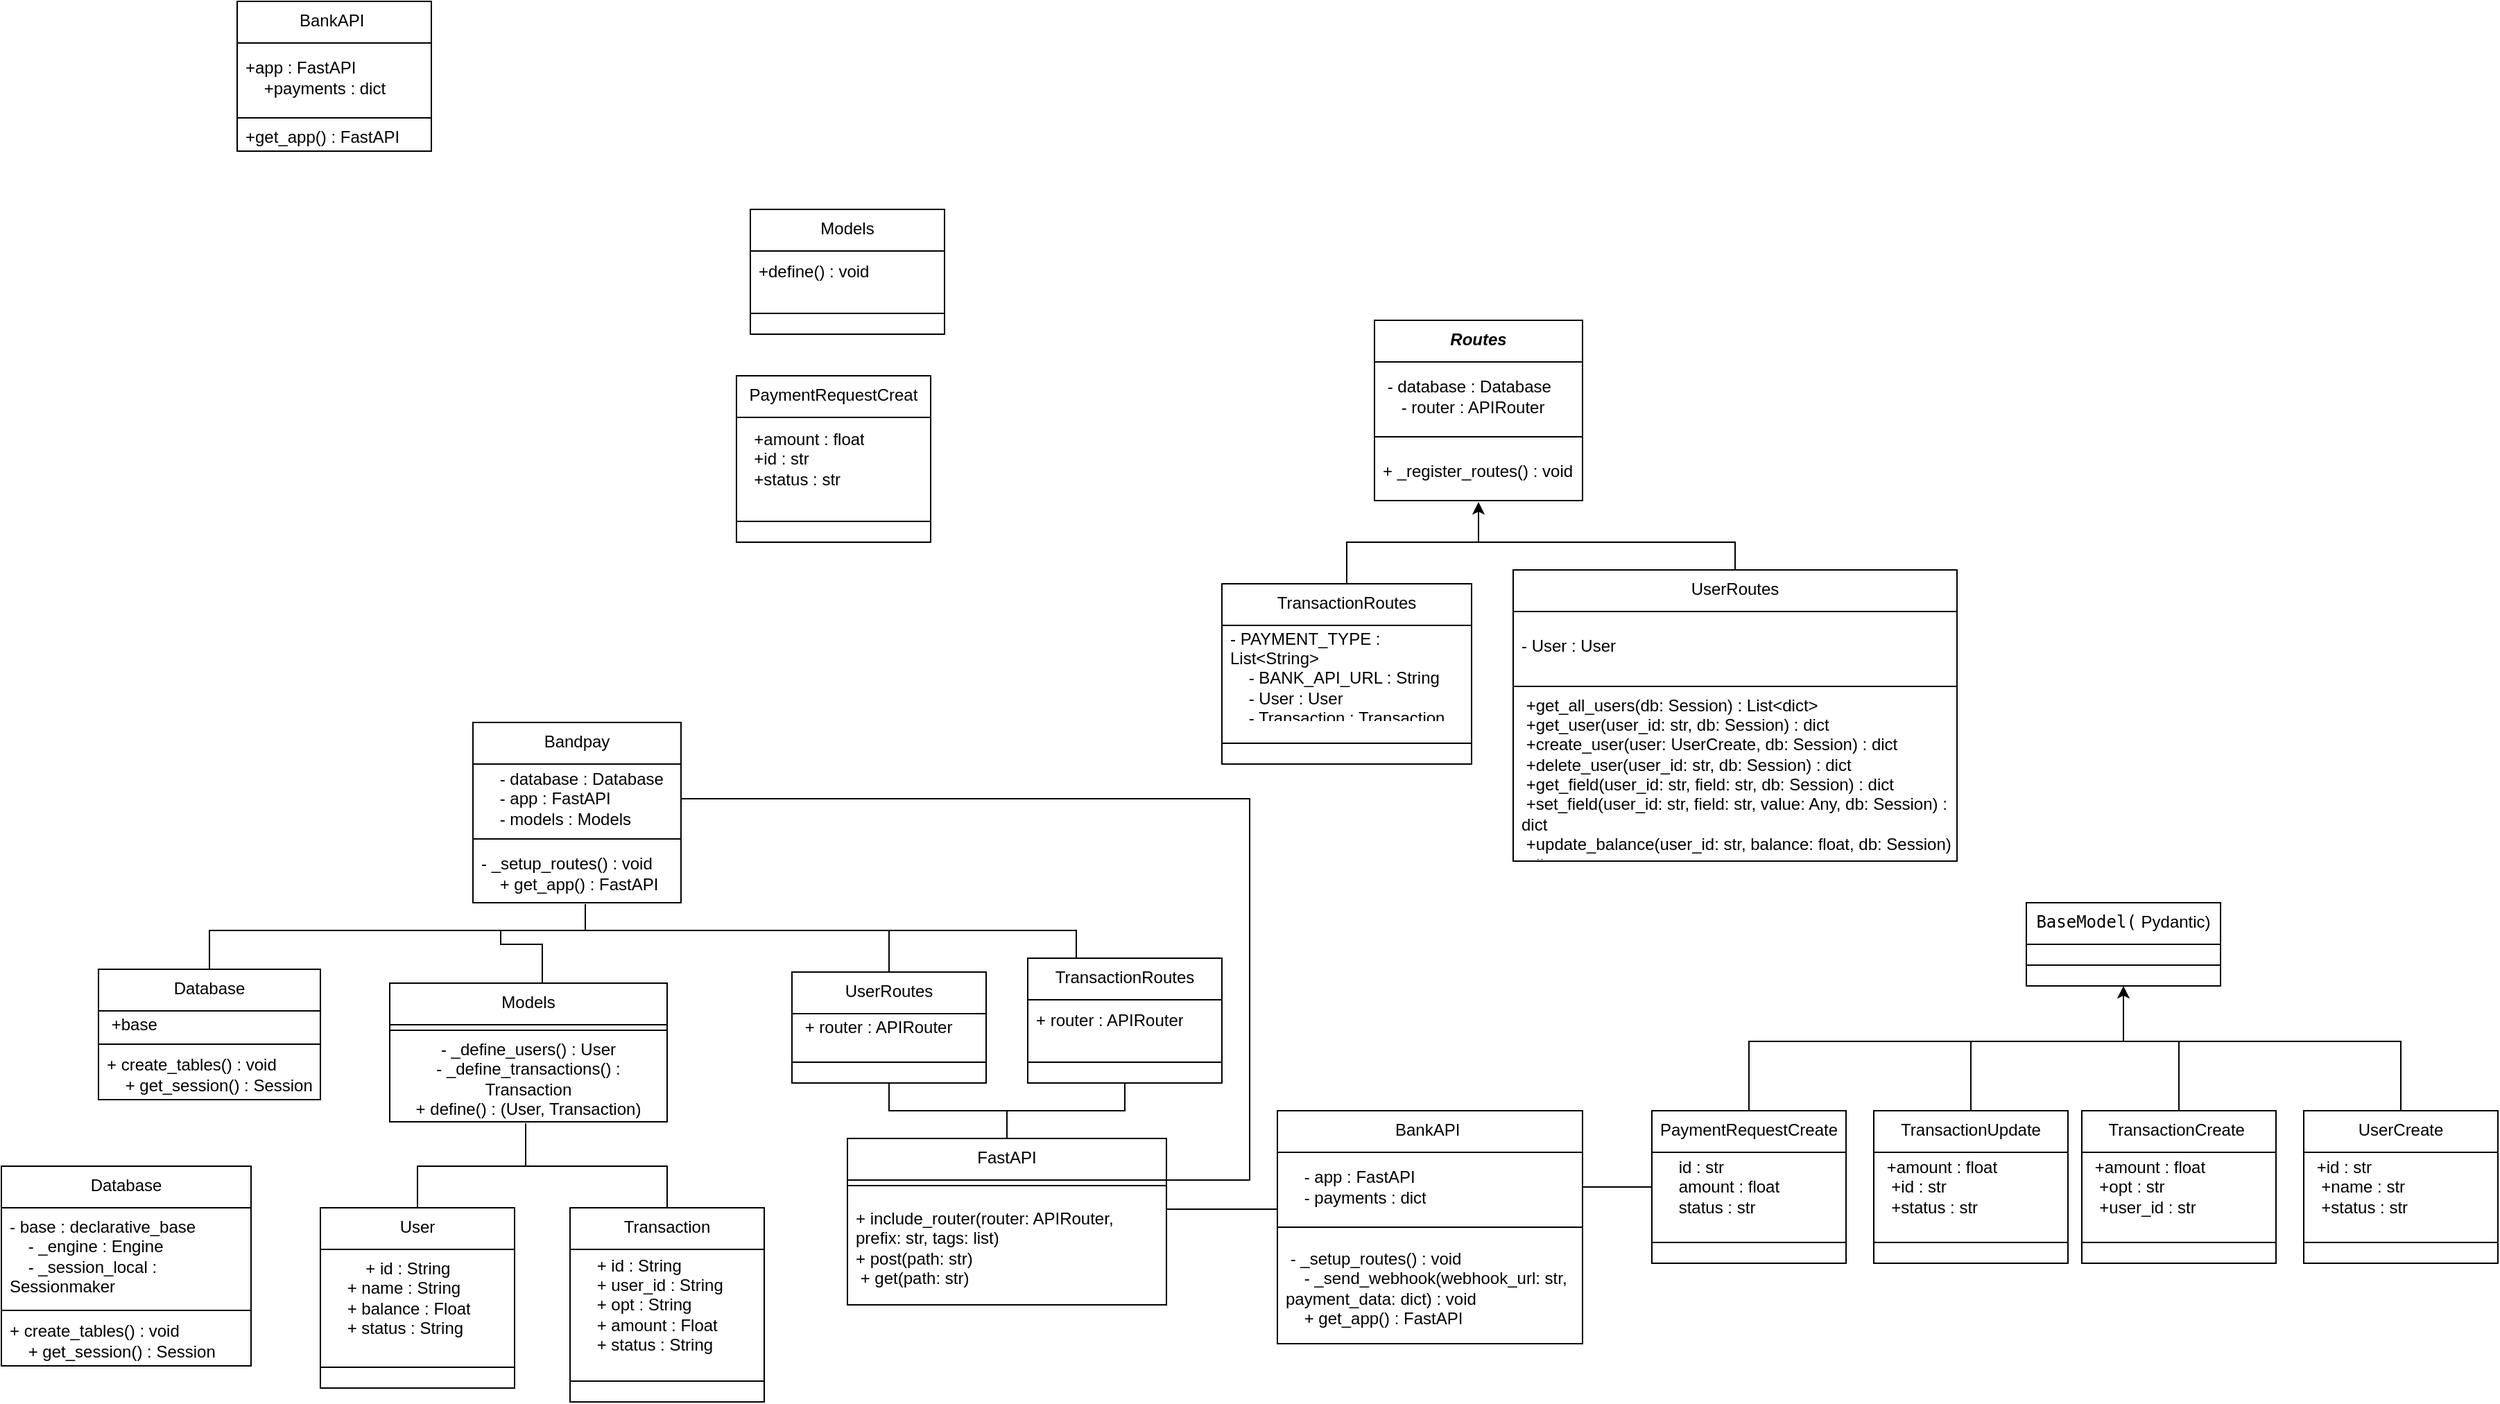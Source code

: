 <mxfile version="26.0.5">
  <diagram name="Page-1" id="Opu10CO68IdQe3Ck3Klx">
    <mxGraphModel dx="1362" dy="765" grid="1" gridSize="10" guides="1" tooltips="1" connect="1" arrows="1" fold="1" page="1" pageScale="1" pageWidth="827" pageHeight="1169" math="0" shadow="0">
      <root>
        <mxCell id="0" />
        <mxCell id="1" parent="0" />
        <mxCell id="pH7Bs4LpN4uAQdPLpX-Y-2" value="Bandpay" style="swimlane;fontStyle=0;align=center;verticalAlign=top;childLayout=stackLayout;horizontal=1;startSize=30;horizontalStack=0;resizeParent=1;resizeParentMax=0;resizeLast=0;collapsible=0;marginBottom=0;html=1;whiteSpace=wrap;" vertex="1" parent="1">
          <mxGeometry x="370" y="610" width="150" height="130" as="geometry" />
        </mxCell>
        <mxCell id="pH7Bs4LpN4uAQdPLpX-Y-3" value="&lt;div&gt;&lt;div&gt;&amp;nbsp; &amp;nbsp; - database : Database&lt;/div&gt;&lt;div&gt;&amp;nbsp; &amp;nbsp; - app : FastAPI&lt;/div&gt;&lt;div&gt;&amp;nbsp; &amp;nbsp; - models : Models&lt;/div&gt;&lt;/div&gt;" style="text;html=1;strokeColor=none;fillColor=none;align=left;verticalAlign=middle;spacingLeft=4;spacingRight=4;overflow=hidden;rotatable=0;points=[[0,0.5],[1,0.5]];portConstraint=eastwest;whiteSpace=wrap;" vertex="1" parent="pH7Bs4LpN4uAQdPLpX-Y-2">
          <mxGeometry y="30" width="150" height="50" as="geometry" />
        </mxCell>
        <mxCell id="pH7Bs4LpN4uAQdPLpX-Y-4" value="" style="line;strokeWidth=1;fillColor=none;align=left;verticalAlign=middle;spacingTop=-1;spacingLeft=3;spacingRight=3;rotatable=0;labelPosition=right;points=[];portConstraint=eastwest;" vertex="1" parent="pH7Bs4LpN4uAQdPLpX-Y-2">
          <mxGeometry y="80" width="150" height="8" as="geometry" />
        </mxCell>
        <mxCell id="pH7Bs4LpN4uAQdPLpX-Y-5" value="&lt;div&gt;- _setup_routes() : void&lt;/div&gt;&lt;div&gt;&amp;nbsp; &amp;nbsp; + get_app() : FastAPI&lt;/div&gt;" style="text;html=1;strokeColor=none;fillColor=none;align=left;verticalAlign=middle;spacingLeft=4;spacingRight=4;overflow=hidden;rotatable=0;points=[[0,0.5],[1,0.5]];portConstraint=eastwest;whiteSpace=wrap;" vertex="1" parent="pH7Bs4LpN4uAQdPLpX-Y-2">
          <mxGeometry y="88" width="150" height="42" as="geometry" />
        </mxCell>
        <mxCell id="pH7Bs4LpN4uAQdPLpX-Y-6" value="Database" style="swimlane;fontStyle=0;align=center;verticalAlign=top;childLayout=stackLayout;horizontal=1;startSize=30;horizontalStack=0;resizeParent=1;resizeParentMax=0;resizeLast=0;collapsible=0;marginBottom=0;html=1;whiteSpace=wrap;" vertex="1" parent="1">
          <mxGeometry x="30" y="930" width="180" height="144" as="geometry" />
        </mxCell>
        <mxCell id="pH7Bs4LpN4uAQdPLpX-Y-7" value="&lt;div&gt;- base : declarative_base&lt;/div&gt;&lt;div&gt;&amp;nbsp; &amp;nbsp; - _engine : Engine&lt;/div&gt;&lt;div&gt;&amp;nbsp; &amp;nbsp; - _session_local : Sessionmaker&lt;/div&gt;" style="text;html=1;strokeColor=none;fillColor=none;align=left;verticalAlign=middle;spacingLeft=4;spacingRight=4;overflow=hidden;rotatable=0;points=[[0,0.5],[1,0.5]];portConstraint=eastwest;whiteSpace=wrap;" vertex="1" parent="pH7Bs4LpN4uAQdPLpX-Y-6">
          <mxGeometry y="30" width="180" height="70" as="geometry" />
        </mxCell>
        <mxCell id="pH7Bs4LpN4uAQdPLpX-Y-8" value="" style="line;strokeWidth=1;fillColor=none;align=left;verticalAlign=middle;spacingTop=-1;spacingLeft=3;spacingRight=3;rotatable=0;labelPosition=right;points=[];portConstraint=eastwest;" vertex="1" parent="pH7Bs4LpN4uAQdPLpX-Y-6">
          <mxGeometry y="100" width="180" height="8" as="geometry" />
        </mxCell>
        <mxCell id="pH7Bs4LpN4uAQdPLpX-Y-9" value="&lt;div&gt;+ create_tables() : void&lt;/div&gt;&lt;div&gt;&amp;nbsp; &amp;nbsp; + get_session() : Session&lt;/div&gt;" style="text;html=1;strokeColor=none;fillColor=none;align=left;verticalAlign=middle;spacingLeft=4;spacingRight=4;overflow=hidden;rotatable=0;points=[[0,0.5],[1,0.5]];portConstraint=eastwest;whiteSpace=wrap;" vertex="1" parent="pH7Bs4LpN4uAQdPLpX-Y-6">
          <mxGeometry y="108" width="180" height="36" as="geometry" />
        </mxCell>
        <mxCell id="pH7Bs4LpN4uAQdPLpX-Y-97" style="edgeStyle=orthogonalEdgeStyle;rounded=0;orthogonalLoop=1;jettySize=auto;html=1;endArrow=none;endFill=0;" edge="1" parent="1" source="pH7Bs4LpN4uAQdPLpX-Y-10">
          <mxGeometry relative="1" as="geometry">
            <mxPoint x="1600" y="840" as="targetPoint" />
            <Array as="points">
              <mxPoint x="1760" y="840" />
            </Array>
          </mxGeometry>
        </mxCell>
        <mxCell id="pH7Bs4LpN4uAQdPLpX-Y-10" value="UserCreate" style="swimlane;fontStyle=0;align=center;verticalAlign=top;childLayout=stackLayout;horizontal=1;startSize=30;horizontalStack=0;resizeParent=1;resizeParentMax=0;resizeLast=0;collapsible=0;marginBottom=0;html=1;whiteSpace=wrap;" vertex="1" parent="1">
          <mxGeometry x="1690" y="890" width="140" height="110" as="geometry" />
        </mxCell>
        <mxCell id="pH7Bs4LpN4uAQdPLpX-Y-11" value="&lt;div&gt;&amp;nbsp;+id : str&lt;/div&gt;&lt;div&gt;&amp;nbsp; +name : str&lt;/div&gt;&lt;div&gt;&amp;nbsp; +status : str&lt;/div&gt;" style="text;html=1;strokeColor=none;fillColor=none;align=left;verticalAlign=middle;spacingLeft=4;spacingRight=4;overflow=hidden;rotatable=0;points=[[0,0.5],[1,0.5]];portConstraint=eastwest;whiteSpace=wrap;" vertex="1" parent="pH7Bs4LpN4uAQdPLpX-Y-10">
          <mxGeometry y="30" width="140" height="50" as="geometry" />
        </mxCell>
        <mxCell id="pH7Bs4LpN4uAQdPLpX-Y-12" value="" style="line;strokeWidth=1;fillColor=none;align=left;verticalAlign=middle;spacingTop=-1;spacingLeft=3;spacingRight=3;rotatable=0;labelPosition=right;points=[];portConstraint=eastwest;" vertex="1" parent="pH7Bs4LpN4uAQdPLpX-Y-10">
          <mxGeometry y="80" width="140" height="30" as="geometry" />
        </mxCell>
        <mxCell id="pH7Bs4LpN4uAQdPLpX-Y-13" value="Models" style="swimlane;fontStyle=0;align=center;verticalAlign=top;childLayout=stackLayout;horizontal=1;startSize=30;horizontalStack=0;resizeParent=1;resizeParentMax=0;resizeLast=0;collapsible=0;marginBottom=0;html=1;whiteSpace=wrap;" vertex="1" parent="1">
          <mxGeometry x="570" y="240" width="140" height="90" as="geometry" />
        </mxCell>
        <mxCell id="pH7Bs4LpN4uAQdPLpX-Y-14" value="+define() : void" style="text;html=1;strokeColor=none;fillColor=none;align=left;verticalAlign=middle;spacingLeft=4;spacingRight=4;overflow=hidden;rotatable=0;points=[[0,0.5],[1,0.5]];portConstraint=eastwest;whiteSpace=wrap;" vertex="1" parent="pH7Bs4LpN4uAQdPLpX-Y-13">
          <mxGeometry y="30" width="140" height="30" as="geometry" />
        </mxCell>
        <mxCell id="pH7Bs4LpN4uAQdPLpX-Y-15" value="" style="line;strokeWidth=1;fillColor=none;align=left;verticalAlign=middle;spacingTop=-1;spacingLeft=3;spacingRight=3;rotatable=0;labelPosition=right;points=[];portConstraint=eastwest;" vertex="1" parent="pH7Bs4LpN4uAQdPLpX-Y-13">
          <mxGeometry y="60" width="140" height="30" as="geometry" />
        </mxCell>
        <mxCell id="pH7Bs4LpN4uAQdPLpX-Y-16" value="BankAPI&amp;nbsp;" style="swimlane;fontStyle=0;align=center;verticalAlign=top;childLayout=stackLayout;horizontal=1;startSize=30;horizontalStack=0;resizeParent=1;resizeParentMax=0;resizeLast=0;collapsible=0;marginBottom=0;html=1;whiteSpace=wrap;" vertex="1" parent="1">
          <mxGeometry x="200" y="90" width="140" height="108" as="geometry" />
        </mxCell>
        <mxCell id="pH7Bs4LpN4uAQdPLpX-Y-17" value="&lt;div&gt;&lt;div&gt;+app : FastAPI&lt;/div&gt;&lt;div&gt;&amp;nbsp; &amp;nbsp; +payments : dict&lt;/div&gt;&lt;/div&gt;" style="text;html=1;strokeColor=none;fillColor=none;align=left;verticalAlign=middle;spacingLeft=4;spacingRight=4;overflow=hidden;rotatable=0;points=[[0,0.5],[1,0.5]];portConstraint=eastwest;whiteSpace=wrap;" vertex="1" parent="pH7Bs4LpN4uAQdPLpX-Y-16">
          <mxGeometry y="30" width="140" height="50" as="geometry" />
        </mxCell>
        <mxCell id="pH7Bs4LpN4uAQdPLpX-Y-18" value="" style="line;strokeWidth=1;fillColor=none;align=left;verticalAlign=middle;spacingTop=-1;spacingLeft=3;spacingRight=3;rotatable=0;labelPosition=right;points=[];portConstraint=eastwest;" vertex="1" parent="pH7Bs4LpN4uAQdPLpX-Y-16">
          <mxGeometry y="80" width="140" height="8" as="geometry" />
        </mxCell>
        <mxCell id="pH7Bs4LpN4uAQdPLpX-Y-19" value="+get_app() : FastAPI" style="text;html=1;strokeColor=none;fillColor=none;align=left;verticalAlign=middle;spacingLeft=4;spacingRight=4;overflow=hidden;rotatable=0;points=[[0,0.5],[1,0.5]];portConstraint=eastwest;whiteSpace=wrap;" vertex="1" parent="pH7Bs4LpN4uAQdPLpX-Y-16">
          <mxGeometry y="88" width="140" height="20" as="geometry" />
        </mxCell>
        <mxCell id="pH7Bs4LpN4uAQdPLpX-Y-23" value="TransactionRoutes" style="swimlane;fontStyle=0;align=center;verticalAlign=top;childLayout=stackLayout;horizontal=1;startSize=30;horizontalStack=0;resizeParent=1;resizeParentMax=0;resizeLast=0;collapsible=0;marginBottom=0;html=1;whiteSpace=wrap;" vertex="1" parent="1">
          <mxGeometry x="910" y="510" width="180" height="130" as="geometry" />
        </mxCell>
        <mxCell id="pH7Bs4LpN4uAQdPLpX-Y-24" value="&lt;div&gt;- PAYMENT_TYPE : List&amp;lt;String&amp;gt;&lt;/div&gt;&lt;div&gt;&amp;nbsp; &amp;nbsp; - BANK_API_URL : String&lt;/div&gt;&lt;div&gt;&amp;nbsp; &amp;nbsp; - User : User&lt;/div&gt;&lt;div&gt;&amp;nbsp; &amp;nbsp; - Transaction : Transaction&lt;/div&gt;" style="text;html=1;strokeColor=none;fillColor=none;align=left;verticalAlign=middle;spacingLeft=4;spacingRight=4;overflow=hidden;rotatable=0;points=[[0,0.5],[1,0.5]];portConstraint=eastwest;whiteSpace=wrap;" vertex="1" parent="pH7Bs4LpN4uAQdPLpX-Y-23">
          <mxGeometry y="30" width="180" height="70" as="geometry" />
        </mxCell>
        <mxCell id="pH7Bs4LpN4uAQdPLpX-Y-25" value="" style="line;strokeWidth=1;fillColor=none;align=left;verticalAlign=middle;spacingTop=-1;spacingLeft=3;spacingRight=3;rotatable=0;labelPosition=right;points=[];portConstraint=eastwest;" vertex="1" parent="pH7Bs4LpN4uAQdPLpX-Y-23">
          <mxGeometry y="100" width="180" height="30" as="geometry" />
        </mxCell>
        <mxCell id="pH7Bs4LpN4uAQdPLpX-Y-29" value="PaymentRequestCreat" style="swimlane;fontStyle=0;align=center;verticalAlign=top;childLayout=stackLayout;horizontal=1;startSize=30;horizontalStack=0;resizeParent=1;resizeParentMax=0;resizeLast=0;collapsible=0;marginBottom=0;html=1;whiteSpace=wrap;" vertex="1" parent="1">
          <mxGeometry x="560" y="360" width="140" height="120" as="geometry" />
        </mxCell>
        <mxCell id="pH7Bs4LpN4uAQdPLpX-Y-30" value="&lt;div&gt;&amp;nbsp; +amount : float&lt;/div&gt;&lt;div&gt;&amp;nbsp; +id : str&lt;/div&gt;&lt;div&gt;&amp;nbsp; +status : str&lt;/div&gt;" style="text;html=1;strokeColor=none;fillColor=none;align=left;verticalAlign=middle;spacingLeft=4;spacingRight=4;overflow=hidden;rotatable=0;points=[[0,0.5],[1,0.5]];portConstraint=eastwest;whiteSpace=wrap;" vertex="1" parent="pH7Bs4LpN4uAQdPLpX-Y-29">
          <mxGeometry y="30" width="140" height="60" as="geometry" />
        </mxCell>
        <mxCell id="pH7Bs4LpN4uAQdPLpX-Y-31" value="" style="line;strokeWidth=1;fillColor=none;align=left;verticalAlign=middle;spacingTop=-1;spacingLeft=3;spacingRight=3;rotatable=0;labelPosition=right;points=[];portConstraint=eastwest;" vertex="1" parent="pH7Bs4LpN4uAQdPLpX-Y-29">
          <mxGeometry y="90" width="140" height="30" as="geometry" />
        </mxCell>
        <mxCell id="pH7Bs4LpN4uAQdPLpX-Y-100" style="edgeStyle=orthogonalEdgeStyle;rounded=0;orthogonalLoop=1;jettySize=auto;html=1;endArrow=none;endFill=0;exitX=0.5;exitY=0;exitDx=0;exitDy=0;" edge="1" parent="1" source="pH7Bs4LpN4uAQdPLpX-Y-32">
          <mxGeometry relative="1" as="geometry">
            <mxPoint x="400" y="930" as="targetPoint" />
            <Array as="points">
              <mxPoint x="510" y="930" />
            </Array>
          </mxGeometry>
        </mxCell>
        <mxCell id="pH7Bs4LpN4uAQdPLpX-Y-32" value="Transaction" style="swimlane;fontStyle=0;align=center;verticalAlign=top;childLayout=stackLayout;horizontal=1;startSize=30;horizontalStack=0;resizeParent=1;resizeParentMax=0;resizeLast=0;collapsible=0;marginBottom=0;html=1;whiteSpace=wrap;" vertex="1" parent="1">
          <mxGeometry x="440" y="960" width="140" height="140" as="geometry" />
        </mxCell>
        <mxCell id="pH7Bs4LpN4uAQdPLpX-Y-33" value="&lt;div&gt;&amp;nbsp; &amp;nbsp; + id : String&lt;/div&gt;&lt;div&gt;&amp;nbsp; &amp;nbsp; + user_id : String&lt;/div&gt;&lt;div&gt;&amp;nbsp; &amp;nbsp; + opt : String&lt;/div&gt;&lt;div&gt;&amp;nbsp; &amp;nbsp; + amount : Float&lt;/div&gt;&lt;div&gt;&amp;nbsp; &amp;nbsp; + status : String&lt;/div&gt;" style="text;html=1;strokeColor=none;fillColor=none;align=left;verticalAlign=middle;spacingLeft=4;spacingRight=4;overflow=hidden;rotatable=0;points=[[0,0.5],[1,0.5]];portConstraint=eastwest;whiteSpace=wrap;" vertex="1" parent="pH7Bs4LpN4uAQdPLpX-Y-32">
          <mxGeometry y="30" width="140" height="80" as="geometry" />
        </mxCell>
        <mxCell id="pH7Bs4LpN4uAQdPLpX-Y-34" value="" style="line;strokeWidth=1;fillColor=none;align=left;verticalAlign=middle;spacingTop=-1;spacingLeft=3;spacingRight=3;rotatable=0;labelPosition=right;points=[];portConstraint=eastwest;" vertex="1" parent="pH7Bs4LpN4uAQdPLpX-Y-32">
          <mxGeometry y="110" width="140" height="30" as="geometry" />
        </mxCell>
        <mxCell id="pH7Bs4LpN4uAQdPLpX-Y-96" style="edgeStyle=orthogonalEdgeStyle;rounded=0;orthogonalLoop=1;jettySize=auto;html=1;endArrow=none;endFill=0;" edge="1" parent="1" source="pH7Bs4LpN4uAQdPLpX-Y-35">
          <mxGeometry relative="1" as="geometry">
            <mxPoint x="1560" y="840" as="targetPoint" />
            <Array as="points">
              <mxPoint x="1600" y="840" />
              <mxPoint x="1550" y="840" />
            </Array>
          </mxGeometry>
        </mxCell>
        <mxCell id="pH7Bs4LpN4uAQdPLpX-Y-35" value="TransactionCreate&amp;nbsp;" style="swimlane;fontStyle=0;align=center;verticalAlign=top;childLayout=stackLayout;horizontal=1;startSize=30;horizontalStack=0;resizeParent=1;resizeParentMax=0;resizeLast=0;collapsible=0;marginBottom=0;html=1;whiteSpace=wrap;" vertex="1" parent="1">
          <mxGeometry x="1530" y="890" width="140" height="110" as="geometry" />
        </mxCell>
        <mxCell id="pH7Bs4LpN4uAQdPLpX-Y-36" value="&lt;div&gt;&amp;nbsp;+amount : float&lt;/div&gt;&lt;div&gt;&amp;nbsp; +opt : str&lt;/div&gt;&lt;div&gt;&amp;nbsp; +user_id : str&lt;/div&gt;" style="text;html=1;strokeColor=none;fillColor=none;align=left;verticalAlign=middle;spacingLeft=4;spacingRight=4;overflow=hidden;rotatable=0;points=[[0,0.5],[1,0.5]];portConstraint=eastwest;whiteSpace=wrap;" vertex="1" parent="pH7Bs4LpN4uAQdPLpX-Y-35">
          <mxGeometry y="30" width="140" height="50" as="geometry" />
        </mxCell>
        <mxCell id="pH7Bs4LpN4uAQdPLpX-Y-37" value="" style="line;strokeWidth=1;fillColor=none;align=left;verticalAlign=middle;spacingTop=-1;spacingLeft=3;spacingRight=3;rotatable=0;labelPosition=right;points=[];portConstraint=eastwest;" vertex="1" parent="pH7Bs4LpN4uAQdPLpX-Y-35">
          <mxGeometry y="80" width="140" height="30" as="geometry" />
        </mxCell>
        <mxCell id="pH7Bs4LpN4uAQdPLpX-Y-98" style="edgeStyle=orthogonalEdgeStyle;rounded=0;orthogonalLoop=1;jettySize=auto;html=1;exitX=0.5;exitY=0;exitDx=0;exitDy=0;endArrow=none;endFill=0;" edge="1" parent="1" source="pH7Bs4LpN4uAQdPLpX-Y-38">
          <mxGeometry relative="1" as="geometry">
            <mxPoint x="1450" y="840" as="targetPoint" />
          </mxGeometry>
        </mxCell>
        <mxCell id="pH7Bs4LpN4uAQdPLpX-Y-38" value="TransactionUpdate" style="swimlane;fontStyle=0;align=center;verticalAlign=top;childLayout=stackLayout;horizontal=1;startSize=30;horizontalStack=0;resizeParent=1;resizeParentMax=0;resizeLast=0;collapsible=0;marginBottom=0;html=1;whiteSpace=wrap;" vertex="1" parent="1">
          <mxGeometry x="1380" y="890" width="140" height="110" as="geometry" />
        </mxCell>
        <mxCell id="pH7Bs4LpN4uAQdPLpX-Y-39" value="&lt;div&gt;&amp;nbsp;+amount : float&lt;/div&gt;&lt;div&gt;&amp;nbsp; +id : str&lt;/div&gt;&lt;div&gt;&amp;nbsp; +status : str&lt;/div&gt;" style="text;html=1;strokeColor=none;fillColor=none;align=left;verticalAlign=middle;spacingLeft=4;spacingRight=4;overflow=hidden;rotatable=0;points=[[0,0.5],[1,0.5]];portConstraint=eastwest;whiteSpace=wrap;" vertex="1" parent="pH7Bs4LpN4uAQdPLpX-Y-38">
          <mxGeometry y="30" width="140" height="50" as="geometry" />
        </mxCell>
        <mxCell id="pH7Bs4LpN4uAQdPLpX-Y-40" value="" style="line;strokeWidth=1;fillColor=none;align=left;verticalAlign=middle;spacingTop=-1;spacingLeft=3;spacingRight=3;rotatable=0;labelPosition=right;points=[];portConstraint=eastwest;" vertex="1" parent="pH7Bs4LpN4uAQdPLpX-Y-38">
          <mxGeometry y="80" width="140" height="30" as="geometry" />
        </mxCell>
        <mxCell id="pH7Bs4LpN4uAQdPLpX-Y-41" value="User" style="swimlane;fontStyle=0;align=center;verticalAlign=top;childLayout=stackLayout;horizontal=1;startSize=30;horizontalStack=0;resizeParent=1;resizeParentMax=0;resizeLast=0;collapsible=0;marginBottom=0;html=1;whiteSpace=wrap;" vertex="1" parent="1">
          <mxGeometry x="260" y="960" width="140" height="130" as="geometry" />
        </mxCell>
        <mxCell id="pH7Bs4LpN4uAQdPLpX-Y-42" value="&lt;div&gt;&amp;nbsp;&lt;span style=&quot;white-space: pre;&quot;&gt;&#x9;&lt;/span&gt;+ id : String&lt;/div&gt;&lt;div&gt;&amp;nbsp; &amp;nbsp; + name : String&lt;/div&gt;&lt;div&gt;&amp;nbsp; &amp;nbsp; + balance : Float&lt;/div&gt;&lt;div&gt;&amp;nbsp; &amp;nbsp; + status : String&lt;/div&gt;" style="text;html=1;strokeColor=none;fillColor=none;align=left;verticalAlign=middle;spacingLeft=4;spacingRight=4;overflow=hidden;rotatable=0;points=[[0,0.5],[1,0.5]];portConstraint=eastwest;whiteSpace=wrap;" vertex="1" parent="pH7Bs4LpN4uAQdPLpX-Y-41">
          <mxGeometry y="30" width="140" height="70" as="geometry" />
        </mxCell>
        <mxCell id="pH7Bs4LpN4uAQdPLpX-Y-43" value="" style="line;strokeWidth=1;fillColor=none;align=left;verticalAlign=middle;spacingTop=-1;spacingLeft=3;spacingRight=3;rotatable=0;labelPosition=right;points=[];portConstraint=eastwest;" vertex="1" parent="pH7Bs4LpN4uAQdPLpX-Y-41">
          <mxGeometry y="100" width="140" height="30" as="geometry" />
        </mxCell>
        <mxCell id="pH7Bs4LpN4uAQdPLpX-Y-44" value="Database" style="swimlane;fontStyle=0;align=center;verticalAlign=top;childLayout=stackLayout;horizontal=1;startSize=30;horizontalStack=0;resizeParent=1;resizeParentMax=0;resizeLast=0;collapsible=0;marginBottom=0;html=1;whiteSpace=wrap;" vertex="1" parent="1">
          <mxGeometry x="100" y="788" width="160" height="94" as="geometry" />
        </mxCell>
        <mxCell id="pH7Bs4LpN4uAQdPLpX-Y-45" value="&lt;div&gt;&lt;div&gt;&amp;nbsp;+base&lt;/div&gt;&lt;div&gt;&amp;nbsp;&amp;nbsp;&lt;/div&gt;&lt;/div&gt;" style="text;html=1;strokeColor=none;fillColor=none;align=left;verticalAlign=middle;spacingLeft=4;spacingRight=4;overflow=hidden;rotatable=0;points=[[0,0.5],[1,0.5]];portConstraint=eastwest;whiteSpace=wrap;" vertex="1" parent="pH7Bs4LpN4uAQdPLpX-Y-44">
          <mxGeometry y="30" width="160" height="20" as="geometry" />
        </mxCell>
        <mxCell id="pH7Bs4LpN4uAQdPLpX-Y-46" value="" style="line;strokeWidth=1;fillColor=none;align=left;verticalAlign=middle;spacingTop=-1;spacingLeft=3;spacingRight=3;rotatable=0;labelPosition=right;points=[];portConstraint=eastwest;" vertex="1" parent="pH7Bs4LpN4uAQdPLpX-Y-44">
          <mxGeometry y="50" width="160" height="8" as="geometry" />
        </mxCell>
        <mxCell id="pH7Bs4LpN4uAQdPLpX-Y-47" value="&lt;div&gt;+ create_tables() : void&lt;/div&gt;&lt;div&gt;&amp;nbsp; &amp;nbsp; + get_session() : Session&lt;/div&gt;" style="text;html=1;strokeColor=none;fillColor=none;align=left;verticalAlign=middle;spacingLeft=4;spacingRight=4;overflow=hidden;rotatable=0;points=[[0,0.5],[1,0.5]];portConstraint=eastwest;whiteSpace=wrap;" vertex="1" parent="pH7Bs4LpN4uAQdPLpX-Y-44">
          <mxGeometry y="58" width="160" height="36" as="geometry" />
        </mxCell>
        <mxCell id="pH7Bs4LpN4uAQdPLpX-Y-75" style="edgeStyle=orthogonalEdgeStyle;rounded=0;orthogonalLoop=1;jettySize=auto;html=1;exitX=0.5;exitY=1;exitDx=0;exitDy=0;entryX=0.5;entryY=0;entryDx=0;entryDy=0;endArrow=none;endFill=0;" edge="1" parent="1" source="pH7Bs4LpN4uAQdPLpX-Y-54" target="pH7Bs4LpN4uAQdPLpX-Y-60">
          <mxGeometry relative="1" as="geometry" />
        </mxCell>
        <mxCell id="pH7Bs4LpN4uAQdPLpX-Y-54" value="UserRoutes" style="swimlane;fontStyle=0;align=center;verticalAlign=top;childLayout=stackLayout;horizontal=1;startSize=30;horizontalStack=0;resizeParent=1;resizeParentMax=0;resizeLast=0;collapsible=0;marginBottom=0;html=1;whiteSpace=wrap;" vertex="1" parent="1">
          <mxGeometry x="600" y="790" width="140" height="80" as="geometry" />
        </mxCell>
        <mxCell id="pH7Bs4LpN4uAQdPLpX-Y-55" value="&amp;nbsp;+ router : APIRouter" style="text;html=1;strokeColor=none;fillColor=none;align=left;verticalAlign=middle;spacingLeft=4;spacingRight=4;overflow=hidden;rotatable=0;points=[[0,0.5],[1,0.5]];portConstraint=eastwest;whiteSpace=wrap;" vertex="1" parent="pH7Bs4LpN4uAQdPLpX-Y-54">
          <mxGeometry y="30" width="140" height="20" as="geometry" />
        </mxCell>
        <mxCell id="pH7Bs4LpN4uAQdPLpX-Y-56" value="" style="line;strokeWidth=1;fillColor=none;align=left;verticalAlign=middle;spacingTop=-1;spacingLeft=3;spacingRight=3;rotatable=0;labelPosition=right;points=[];portConstraint=eastwest;" vertex="1" parent="pH7Bs4LpN4uAQdPLpX-Y-54">
          <mxGeometry y="50" width="140" height="30" as="geometry" />
        </mxCell>
        <mxCell id="pH7Bs4LpN4uAQdPLpX-Y-74" style="edgeStyle=orthogonalEdgeStyle;rounded=0;orthogonalLoop=1;jettySize=auto;html=1;exitX=0.5;exitY=1;exitDx=0;exitDy=0;entryX=0.5;entryY=0;entryDx=0;entryDy=0;endArrow=none;endFill=0;" edge="1" parent="1" source="pH7Bs4LpN4uAQdPLpX-Y-57" target="pH7Bs4LpN4uAQdPLpX-Y-60">
          <mxGeometry relative="1" as="geometry" />
        </mxCell>
        <mxCell id="pH7Bs4LpN4uAQdPLpX-Y-77" style="edgeStyle=orthogonalEdgeStyle;rounded=0;orthogonalLoop=1;jettySize=auto;html=1;exitX=0.25;exitY=0;exitDx=0;exitDy=0;endArrow=none;endFill=0;" edge="1" parent="1" source="pH7Bs4LpN4uAQdPLpX-Y-57">
          <mxGeometry relative="1" as="geometry">
            <mxPoint x="670" y="760" as="targetPoint" />
            <Array as="points">
              <mxPoint x="805" y="760" />
            </Array>
          </mxGeometry>
        </mxCell>
        <mxCell id="pH7Bs4LpN4uAQdPLpX-Y-57" value="TransactionRoutes" style="swimlane;fontStyle=0;align=center;verticalAlign=top;childLayout=stackLayout;horizontal=1;startSize=30;horizontalStack=0;resizeParent=1;resizeParentMax=0;resizeLast=0;collapsible=0;marginBottom=0;html=1;whiteSpace=wrap;" vertex="1" parent="1">
          <mxGeometry x="770" y="780" width="140" height="90" as="geometry" />
        </mxCell>
        <mxCell id="pH7Bs4LpN4uAQdPLpX-Y-58" value="+ router : APIRouter" style="text;html=1;strokeColor=none;fillColor=none;align=left;verticalAlign=middle;spacingLeft=4;spacingRight=4;overflow=hidden;rotatable=0;points=[[0,0.5],[1,0.5]];portConstraint=eastwest;whiteSpace=wrap;" vertex="1" parent="pH7Bs4LpN4uAQdPLpX-Y-57">
          <mxGeometry y="30" width="140" height="30" as="geometry" />
        </mxCell>
        <mxCell id="pH7Bs4LpN4uAQdPLpX-Y-59" value="" style="line;strokeWidth=1;fillColor=none;align=left;verticalAlign=middle;spacingTop=-1;spacingLeft=3;spacingRight=3;rotatable=0;labelPosition=right;points=[];portConstraint=eastwest;" vertex="1" parent="pH7Bs4LpN4uAQdPLpX-Y-57">
          <mxGeometry y="60" width="140" height="30" as="geometry" />
        </mxCell>
        <mxCell id="pH7Bs4LpN4uAQdPLpX-Y-60" value="FastAPI" style="swimlane;fontStyle=0;align=center;verticalAlign=top;childLayout=stackLayout;horizontal=1;startSize=30;horizontalStack=0;resizeParent=1;resizeParentMax=0;resizeLast=0;collapsible=0;marginBottom=0;html=1;whiteSpace=wrap;" vertex="1" parent="1">
          <mxGeometry x="640" y="910" width="230" height="120" as="geometry" />
        </mxCell>
        <mxCell id="pH7Bs4LpN4uAQdPLpX-Y-62" value="" style="line;strokeWidth=1;fillColor=none;align=left;verticalAlign=middle;spacingTop=-1;spacingLeft=3;spacingRight=3;rotatable=0;labelPosition=right;points=[];portConstraint=eastwest;" vertex="1" parent="pH7Bs4LpN4uAQdPLpX-Y-60">
          <mxGeometry y="30" width="230" height="8" as="geometry" />
        </mxCell>
        <mxCell id="pH7Bs4LpN4uAQdPLpX-Y-63" value="+ include_router(router: APIRouter, prefix: str, tags: list)&lt;div&gt;&lt;div&gt;+ post(path: str)&lt;/div&gt;&lt;div&gt;&amp;nbsp;+ get(path: str)&lt;/div&gt;&lt;/div&gt;" style="text;html=1;strokeColor=none;fillColor=none;align=left;verticalAlign=middle;spacingLeft=4;spacingRight=4;overflow=hidden;rotatable=0;points=[[0,0.5],[1,0.5]];portConstraint=eastwest;whiteSpace=wrap;" vertex="1" parent="pH7Bs4LpN4uAQdPLpX-Y-60">
          <mxGeometry y="38" width="230" height="82" as="geometry" />
        </mxCell>
        <mxCell id="pH7Bs4LpN4uAQdPLpX-Y-70" style="edgeStyle=orthogonalEdgeStyle;rounded=0;orthogonalLoop=1;jettySize=auto;html=1;exitX=0.5;exitY=0;exitDx=0;exitDy=0;endArrow=none;endFill=0;" edge="1" parent="1" source="pH7Bs4LpN4uAQdPLpX-Y-65">
          <mxGeometry relative="1" as="geometry">
            <mxPoint x="390" y="760" as="targetPoint" />
            <Array as="points">
              <mxPoint x="420" y="798" />
              <mxPoint x="420" y="770" />
              <mxPoint x="390" y="770" />
            </Array>
          </mxGeometry>
        </mxCell>
        <mxCell id="pH7Bs4LpN4uAQdPLpX-Y-65" value="Models" style="swimlane;fontStyle=0;align=center;verticalAlign=top;childLayout=stackLayout;horizontal=1;startSize=30;horizontalStack=0;resizeParent=1;resizeParentMax=0;resizeLast=0;collapsible=0;marginBottom=0;html=1;whiteSpace=wrap;" vertex="1" parent="1">
          <mxGeometry x="310" y="798" width="200" height="100" as="geometry" />
        </mxCell>
        <mxCell id="pH7Bs4LpN4uAQdPLpX-Y-67" value="" style="line;strokeWidth=1;fillColor=none;align=left;verticalAlign=middle;spacingTop=-1;spacingLeft=3;spacingRight=3;rotatable=0;labelPosition=right;points=[];portConstraint=eastwest;" vertex="1" parent="pH7Bs4LpN4uAQdPLpX-Y-65">
          <mxGeometry y="30" width="200" height="8" as="geometry" />
        </mxCell>
        <mxCell id="pH7Bs4LpN4uAQdPLpX-Y-68" value="&lt;div style=&quot;&quot;&gt;&lt;span style=&quot;text-wrap-mode: nowrap; background-color: transparent; color: light-dark(rgb(0, 0, 0), rgb(255, 255, 255));&quot;&gt;- _define_users() : User&lt;/span&gt;&lt;/div&gt;&lt;div style=&quot;&quot;&gt;&lt;span style=&quot;text-wrap-mode: nowrap;&quot;&gt;- _define_transactions() : Transaction&lt;/span&gt;&lt;/div&gt;&lt;div style=&quot;&quot;&gt;&lt;span style=&quot;background-color: transparent; color: light-dark(rgb(0, 0, 0), rgb(255, 255, 255)); text-wrap-mode: nowrap;&quot;&gt;+ define() : (User, Transaction)&lt;/span&gt;&lt;/div&gt;" style="text;html=1;strokeColor=none;fillColor=none;align=center;verticalAlign=middle;spacingLeft=4;spacingRight=4;overflow=hidden;rotatable=0;points=[[0,0.5],[1,0.5]];portConstraint=eastwest;whiteSpace=wrap;" vertex="1" parent="pH7Bs4LpN4uAQdPLpX-Y-65">
          <mxGeometry y="38" width="200" height="62" as="geometry" />
        </mxCell>
        <mxCell id="pH7Bs4LpN4uAQdPLpX-Y-69" style="edgeStyle=orthogonalEdgeStyle;rounded=0;orthogonalLoop=1;jettySize=auto;html=1;entryX=0.54;entryY=1.024;entryDx=0;entryDy=0;entryPerimeter=0;endArrow=none;endFill=0;" edge="1" parent="1" source="pH7Bs4LpN4uAQdPLpX-Y-44" target="pH7Bs4LpN4uAQdPLpX-Y-5">
          <mxGeometry relative="1" as="geometry">
            <Array as="points">
              <mxPoint x="180" y="760" />
              <mxPoint x="451" y="760" />
            </Array>
          </mxGeometry>
        </mxCell>
        <mxCell id="pH7Bs4LpN4uAQdPLpX-Y-71" style="edgeStyle=orthogonalEdgeStyle;rounded=0;orthogonalLoop=1;jettySize=auto;html=1;exitX=0.5;exitY=0;exitDx=0;exitDy=0;endArrow=none;endFill=0;" edge="1" parent="1" source="pH7Bs4LpN4uAQdPLpX-Y-54">
          <mxGeometry relative="1" as="geometry">
            <mxPoint x="446" y="760" as="targetPoint" />
            <Array as="points">
              <mxPoint x="670" y="760" />
              <mxPoint x="446" y="760" />
            </Array>
          </mxGeometry>
        </mxCell>
        <mxCell id="pH7Bs4LpN4uAQdPLpX-Y-73" style="edgeStyle=orthogonalEdgeStyle;rounded=0;orthogonalLoop=1;jettySize=auto;html=1;exitX=1;exitY=0.5;exitDx=0;exitDy=0;endArrow=none;endFill=0;entryX=1;entryY=0.25;entryDx=0;entryDy=0;" edge="1" parent="1" source="pH7Bs4LpN4uAQdPLpX-Y-3" target="pH7Bs4LpN4uAQdPLpX-Y-60">
          <mxGeometry relative="1" as="geometry">
            <mxPoint x="640" y="964" as="targetPoint" />
            <Array as="points">
              <mxPoint x="930" y="665" />
              <mxPoint x="930" y="940" />
            </Array>
          </mxGeometry>
        </mxCell>
        <mxCell id="pH7Bs4LpN4uAQdPLpX-Y-78" value="BankAPI&amp;nbsp;" style="swimlane;fontStyle=0;align=center;verticalAlign=top;childLayout=stackLayout;horizontal=1;startSize=30;horizontalStack=0;resizeParent=1;resizeParentMax=0;resizeLast=0;collapsible=0;marginBottom=0;html=1;whiteSpace=wrap;" vertex="1" parent="1">
          <mxGeometry x="950" y="890" width="220" height="168" as="geometry" />
        </mxCell>
        <mxCell id="pH7Bs4LpN4uAQdPLpX-Y-79" value="&lt;div&gt;&amp;nbsp; &amp;nbsp; - app : FastAPI&lt;/div&gt;&lt;div&gt;&amp;nbsp; &amp;nbsp; - payments : dict&lt;/div&gt;" style="text;html=1;strokeColor=none;fillColor=none;align=left;verticalAlign=middle;spacingLeft=4;spacingRight=4;overflow=hidden;rotatable=0;points=[[0,0.5],[1,0.5]];portConstraint=eastwest;whiteSpace=wrap;" vertex="1" parent="pH7Bs4LpN4uAQdPLpX-Y-78">
          <mxGeometry y="30" width="220" height="50" as="geometry" />
        </mxCell>
        <mxCell id="pH7Bs4LpN4uAQdPLpX-Y-80" value="" style="line;strokeWidth=1;fillColor=none;align=left;verticalAlign=middle;spacingTop=-1;spacingLeft=3;spacingRight=3;rotatable=0;labelPosition=right;points=[];portConstraint=eastwest;" vertex="1" parent="pH7Bs4LpN4uAQdPLpX-Y-78">
          <mxGeometry y="80" width="220" height="8" as="geometry" />
        </mxCell>
        <mxCell id="pH7Bs4LpN4uAQdPLpX-Y-81" value="&lt;div&gt;&amp;nbsp;- _setup_routes() : void&lt;/div&gt;&lt;div&gt;&amp;nbsp; &amp;nbsp; - _send_webhook(webhook_url: str, payment_data: dict) : void&lt;/div&gt;&lt;div&gt;&amp;nbsp; &amp;nbsp; + get_app() : FastAPI&lt;/div&gt;" style="text;html=1;strokeColor=none;fillColor=none;align=left;verticalAlign=middle;spacingLeft=4;spacingRight=4;overflow=hidden;rotatable=0;points=[[0,0.5],[1,0.5]];portConstraint=eastwest;whiteSpace=wrap;" vertex="1" parent="pH7Bs4LpN4uAQdPLpX-Y-78">
          <mxGeometry y="88" width="220" height="80" as="geometry" />
        </mxCell>
        <mxCell id="pH7Bs4LpN4uAQdPLpX-Y-94" style="edgeStyle=orthogonalEdgeStyle;rounded=0;orthogonalLoop=1;jettySize=auto;html=1;exitX=0.5;exitY=0;exitDx=0;exitDy=0;" edge="1" parent="1" source="pH7Bs4LpN4uAQdPLpX-Y-82">
          <mxGeometry relative="1" as="geometry">
            <mxPoint x="1560" y="800" as="targetPoint" />
            <Array as="points">
              <mxPoint x="1290" y="840" />
              <mxPoint x="1560" y="840" />
              <mxPoint x="1560" y="800" />
            </Array>
          </mxGeometry>
        </mxCell>
        <mxCell id="pH7Bs4LpN4uAQdPLpX-Y-82" value="PaymentRequestCreate" style="swimlane;fontStyle=0;align=center;verticalAlign=top;childLayout=stackLayout;horizontal=1;startSize=30;horizontalStack=0;resizeParent=1;resizeParentMax=0;resizeLast=0;collapsible=0;marginBottom=0;html=1;whiteSpace=wrap;" vertex="1" parent="1">
          <mxGeometry x="1220" y="890" width="140" height="110" as="geometry" />
        </mxCell>
        <mxCell id="pH7Bs4LpN4uAQdPLpX-Y-83" value="&lt;div&gt;&amp;nbsp; &amp;nbsp; id : str&lt;/div&gt;&lt;div&gt;&amp;nbsp; &amp;nbsp; amount : float&lt;/div&gt;&lt;div&gt;&amp;nbsp; &amp;nbsp; status : str&lt;/div&gt;" style="text;html=1;strokeColor=none;fillColor=none;align=left;verticalAlign=middle;spacingLeft=4;spacingRight=4;overflow=hidden;rotatable=0;points=[[0,0.5],[1,0.5]];portConstraint=eastwest;whiteSpace=wrap;" vertex="1" parent="pH7Bs4LpN4uAQdPLpX-Y-82">
          <mxGeometry y="30" width="140" height="50" as="geometry" />
        </mxCell>
        <mxCell id="pH7Bs4LpN4uAQdPLpX-Y-84" value="" style="line;strokeWidth=1;fillColor=none;align=left;verticalAlign=middle;spacingTop=-1;spacingLeft=3;spacingRight=3;rotatable=0;labelPosition=right;points=[];portConstraint=eastwest;" vertex="1" parent="pH7Bs4LpN4uAQdPLpX-Y-82">
          <mxGeometry y="80" width="140" height="30" as="geometry" />
        </mxCell>
        <mxCell id="pH7Bs4LpN4uAQdPLpX-Y-86" style="edgeStyle=orthogonalEdgeStyle;rounded=0;orthogonalLoop=1;jettySize=auto;html=1;exitX=0;exitY=0.5;exitDx=0;exitDy=0;entryX=1;entryY=0.5;entryDx=0;entryDy=0;endArrow=none;endFill=0;" edge="1" parent="1" source="pH7Bs4LpN4uAQdPLpX-Y-83" target="pH7Bs4LpN4uAQdPLpX-Y-79">
          <mxGeometry relative="1" as="geometry" />
        </mxCell>
        <mxCell id="pH7Bs4LpN4uAQdPLpX-Y-87" style="edgeStyle=orthogonalEdgeStyle;rounded=0;orthogonalLoop=1;jettySize=auto;html=1;entryX=1;entryY=0.159;entryDx=0;entryDy=0;entryPerimeter=0;endArrow=none;endFill=0;" edge="1" parent="1" source="pH7Bs4LpN4uAQdPLpX-Y-79" target="pH7Bs4LpN4uAQdPLpX-Y-63">
          <mxGeometry relative="1" as="geometry">
            <Array as="points">
              <mxPoint x="930" y="961" />
              <mxPoint x="930" y="961" />
            </Array>
          </mxGeometry>
        </mxCell>
        <mxCell id="pH7Bs4LpN4uAQdPLpX-Y-91" value="&lt;code&gt;BaseModel(&lt;/code&gt;&amp;nbsp;Pydantic)" style="swimlane;fontStyle=0;align=center;verticalAlign=top;childLayout=stackLayout;horizontal=1;startSize=30;horizontalStack=0;resizeParent=1;resizeParentMax=0;resizeLast=0;collapsible=0;marginBottom=0;html=1;whiteSpace=wrap;" vertex="1" parent="1">
          <mxGeometry x="1490" y="740" width="140" height="60" as="geometry" />
        </mxCell>
        <mxCell id="pH7Bs4LpN4uAQdPLpX-Y-93" value="" style="line;strokeWidth=1;fillColor=none;align=left;verticalAlign=middle;spacingTop=-1;spacingLeft=3;spacingRight=3;rotatable=0;labelPosition=right;points=[];portConstraint=eastwest;" vertex="1" parent="pH7Bs4LpN4uAQdPLpX-Y-91">
          <mxGeometry y="30" width="140" height="30" as="geometry" />
        </mxCell>
        <mxCell id="pH7Bs4LpN4uAQdPLpX-Y-99" style="edgeStyle=orthogonalEdgeStyle;rounded=0;orthogonalLoop=1;jettySize=auto;html=1;exitX=0.5;exitY=0;exitDx=0;exitDy=0;entryX=0.49;entryY=1.016;entryDx=0;entryDy=0;entryPerimeter=0;endArrow=none;endFill=0;" edge="1" parent="1" source="pH7Bs4LpN4uAQdPLpX-Y-41" target="pH7Bs4LpN4uAQdPLpX-Y-68">
          <mxGeometry relative="1" as="geometry">
            <Array as="points">
              <mxPoint x="330" y="930" />
              <mxPoint x="408" y="930" />
            </Array>
          </mxGeometry>
        </mxCell>
        <mxCell id="pH7Bs4LpN4uAQdPLpX-Y-114" value="&lt;i&gt;&lt;b&gt;Routes&lt;/b&gt;&lt;/i&gt;" style="swimlane;fontStyle=0;align=center;verticalAlign=top;childLayout=stackLayout;horizontal=1;startSize=30;horizontalStack=0;resizeParent=1;resizeParentMax=0;resizeLast=0;collapsible=0;marginBottom=0;html=1;whiteSpace=wrap;" vertex="1" parent="1">
          <mxGeometry x="1020" y="320" width="150" height="130" as="geometry" />
        </mxCell>
        <mxCell id="pH7Bs4LpN4uAQdPLpX-Y-115" value="&lt;div&gt;&amp;nbsp;- database : Database&lt;/div&gt;&lt;div&gt;&amp;nbsp; &amp;nbsp; - router : APIRouter&lt;/div&gt;" style="text;html=1;strokeColor=none;fillColor=none;align=left;verticalAlign=middle;spacingLeft=4;spacingRight=4;overflow=hidden;rotatable=0;points=[[0,0.5],[1,0.5]];portConstraint=eastwest;whiteSpace=wrap;" vertex="1" parent="pH7Bs4LpN4uAQdPLpX-Y-114">
          <mxGeometry y="30" width="150" height="50" as="geometry" />
        </mxCell>
        <mxCell id="pH7Bs4LpN4uAQdPLpX-Y-116" value="" style="line;strokeWidth=1;fillColor=none;align=left;verticalAlign=middle;spacingTop=-1;spacingLeft=3;spacingRight=3;rotatable=0;labelPosition=right;points=[];portConstraint=eastwest;" vertex="1" parent="pH7Bs4LpN4uAQdPLpX-Y-114">
          <mxGeometry y="80" width="150" height="8" as="geometry" />
        </mxCell>
        <mxCell id="pH7Bs4LpN4uAQdPLpX-Y-117" value="+ _register_routes() : void" style="text;html=1;strokeColor=none;fillColor=none;align=left;verticalAlign=middle;spacingLeft=4;spacingRight=4;overflow=hidden;rotatable=0;points=[[0,0.5],[1,0.5]];portConstraint=eastwest;whiteSpace=wrap;" vertex="1" parent="pH7Bs4LpN4uAQdPLpX-Y-114">
          <mxGeometry y="88" width="150" height="42" as="geometry" />
        </mxCell>
        <mxCell id="pH7Bs4LpN4uAQdPLpX-Y-119" style="edgeStyle=orthogonalEdgeStyle;rounded=0;orthogonalLoop=1;jettySize=auto;html=1;" edge="1" parent="1" source="pH7Bs4LpN4uAQdPLpX-Y-23">
          <mxGeometry relative="1" as="geometry">
            <mxPoint x="1095" y="451" as="targetPoint" />
            <Array as="points">
              <mxPoint x="1000" y="480" />
              <mxPoint x="1095" y="480" />
            </Array>
          </mxGeometry>
        </mxCell>
        <mxCell id="pH7Bs4LpN4uAQdPLpX-Y-120" value="UserRoutes" style="swimlane;fontStyle=0;align=center;verticalAlign=top;childLayout=stackLayout;horizontal=1;startSize=30;horizontalStack=0;resizeParent=1;resizeParentMax=0;resizeLast=0;collapsible=0;marginBottom=0;html=1;whiteSpace=wrap;" vertex="1" parent="1">
          <mxGeometry x="1120" y="500" width="320" height="210" as="geometry" />
        </mxCell>
        <mxCell id="pH7Bs4LpN4uAQdPLpX-Y-121" value="- User : User" style="text;html=1;strokeColor=none;fillColor=none;align=left;verticalAlign=middle;spacingLeft=4;spacingRight=4;overflow=hidden;rotatable=0;points=[[0,0.5],[1,0.5]];portConstraint=eastwest;whiteSpace=wrap;" vertex="1" parent="pH7Bs4LpN4uAQdPLpX-Y-120">
          <mxGeometry y="30" width="320" height="50" as="geometry" />
        </mxCell>
        <mxCell id="pH7Bs4LpN4uAQdPLpX-Y-122" value="" style="line;strokeWidth=1;fillColor=none;align=left;verticalAlign=middle;spacingTop=-1;spacingLeft=3;spacingRight=3;rotatable=0;labelPosition=right;points=[];portConstraint=eastwest;" vertex="1" parent="pH7Bs4LpN4uAQdPLpX-Y-120">
          <mxGeometry y="80" width="320" height="8" as="geometry" />
        </mxCell>
        <mxCell id="pH7Bs4LpN4uAQdPLpX-Y-123" value="&lt;div&gt;&amp;nbsp;+get_all_users(db: Session) : List&amp;lt;dict&amp;gt;&lt;/div&gt;&lt;div&gt;&amp;nbsp;+get_user(user_id: str, db: Session) : dict&lt;/div&gt;&lt;div&gt;&amp;nbsp;+create_user(user: UserCreate, db: Session) : dict&lt;/div&gt;&lt;div&gt;&amp;nbsp;+delete_user(user_id: str, db: Session) : dict&lt;/div&gt;&lt;div&gt;&amp;nbsp;+get_field(user_id: str, field: str, db: Session) : dict&lt;/div&gt;&lt;div&gt;&amp;nbsp;+set_field(user_id: str, field: str, value: Any, db: Session) : dict&lt;/div&gt;&lt;div&gt;&amp;nbsp;+update_balance(user_id: str, balance: float, db: Session) : dict&lt;/div&gt;" style="text;html=1;strokeColor=none;fillColor=none;align=left;verticalAlign=middle;spacingLeft=4;spacingRight=4;overflow=hidden;rotatable=0;points=[[0,0.5],[1,0.5]];portConstraint=eastwest;whiteSpace=wrap;" vertex="1" parent="pH7Bs4LpN4uAQdPLpX-Y-120">
          <mxGeometry y="88" width="320" height="122" as="geometry" />
        </mxCell>
        <mxCell id="pH7Bs4LpN4uAQdPLpX-Y-124" style="edgeStyle=orthogonalEdgeStyle;rounded=0;orthogonalLoop=1;jettySize=auto;html=1;endArrow=none;endFill=0;exitX=0.5;exitY=0;exitDx=0;exitDy=0;" edge="1" parent="1" source="pH7Bs4LpN4uAQdPLpX-Y-120">
          <mxGeometry relative="1" as="geometry">
            <mxPoint x="1090" y="480" as="targetPoint" />
            <Array as="points">
              <mxPoint x="1280" y="480" />
            </Array>
          </mxGeometry>
        </mxCell>
      </root>
    </mxGraphModel>
  </diagram>
</mxfile>
